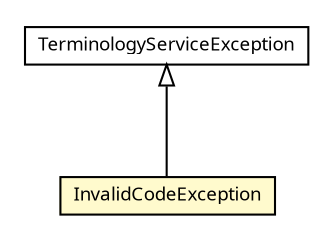 #!/usr/local/bin/dot
#
# Class diagram 
# Generated by UMLGraph version R5_6 (http://www.umlgraph.org/)
#

digraph G {
	edge [fontname="Trebuchet MS",fontsize=10,labelfontname="Trebuchet MS",labelfontsize=10];
	node [fontname="Trebuchet MS",fontsize=10,shape=plaintext];
	nodesep=0.25;
	ranksep=0.5;
	// se.cambio.cds.ts.TerminologyServiceException
	c242770 [label=<<table title="se.cambio.cds.ts.TerminologyServiceException" border="0" cellborder="1" cellspacing="0" cellpadding="2" port="p" href="./TerminologyServiceException.html">
		<tr><td><table border="0" cellspacing="0" cellpadding="1">
<tr><td align="center" balign="center"><font face="Trebuchet MS"> TerminologyServiceException </font></td></tr>
		</table></td></tr>
		</table>>, URL="./TerminologyServiceException.html", fontname="Trebuchet MS", fontcolor="black", fontsize=9.0];
	// se.cambio.cds.ts.InvalidCodeException
	c242774 [label=<<table title="se.cambio.cds.ts.InvalidCodeException" border="0" cellborder="1" cellspacing="0" cellpadding="2" port="p" bgcolor="lemonChiffon" href="./InvalidCodeException.html">
		<tr><td><table border="0" cellspacing="0" cellpadding="1">
<tr><td align="center" balign="center"><font face="Trebuchet MS"> InvalidCodeException </font></td></tr>
		</table></td></tr>
		</table>>, URL="./InvalidCodeException.html", fontname="Trebuchet MS", fontcolor="black", fontsize=9.0];
	//se.cambio.cds.ts.InvalidCodeException extends se.cambio.cds.ts.TerminologyServiceException
	c242770:p -> c242774:p [dir=back,arrowtail=empty];
}


